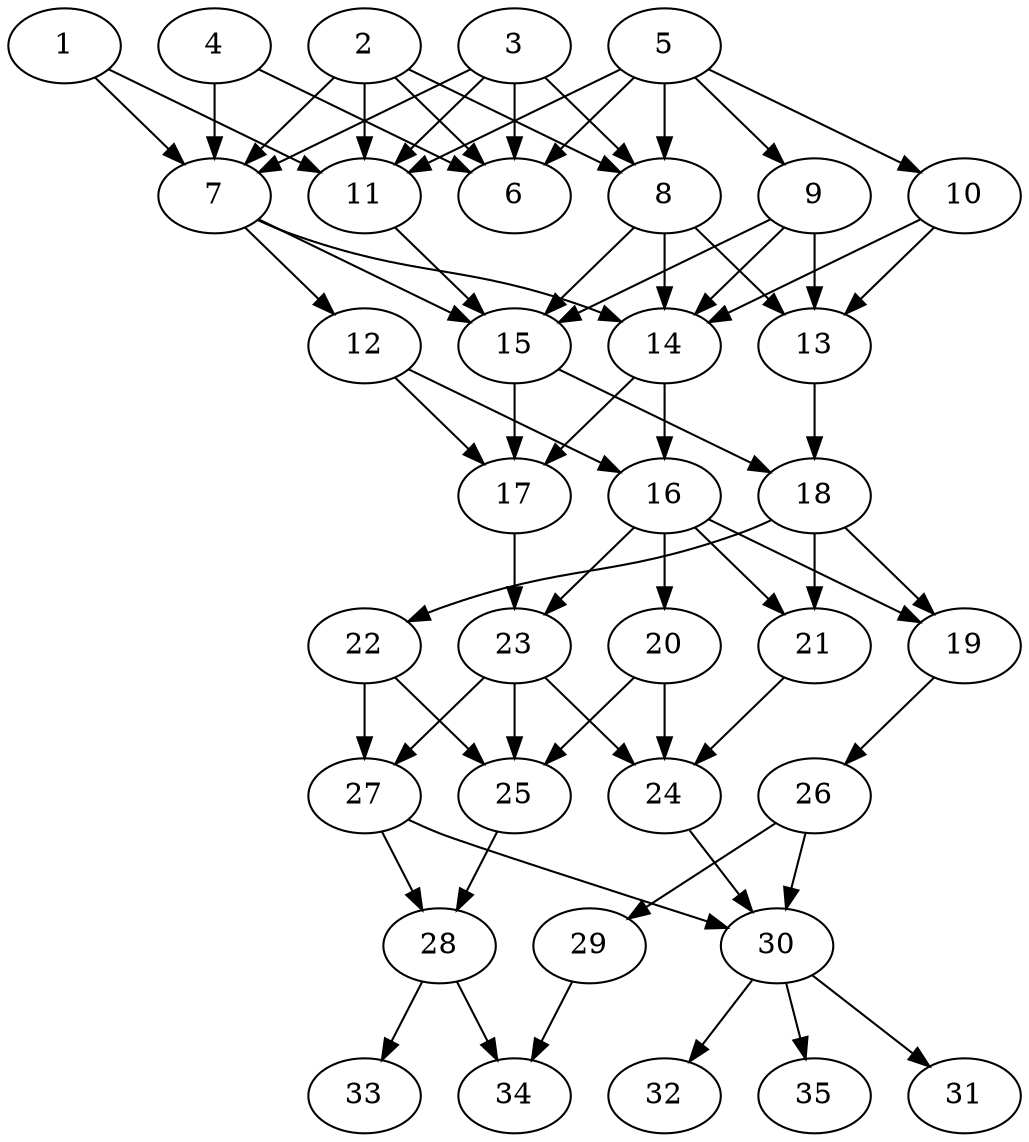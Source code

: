 // DAG automatically generated by daggen at Tue Aug  6 16:28:02 2019
// ./daggen --dot -n 35 --ccr 0.5 --fat 0.5 --regular 0.5 --density 0.7 --mindata 5242880 --maxdata 52428800 
digraph G {
  1 [size="92184576", alpha="0.17", expect_size="46092288"] 
  1 -> 7 [size ="46092288"]
  1 -> 11 [size ="46092288"]
  2 [size="83968000", alpha="0.16", expect_size="41984000"] 
  2 -> 6 [size ="41984000"]
  2 -> 7 [size ="41984000"]
  2 -> 8 [size ="41984000"]
  2 -> 11 [size ="41984000"]
  3 [size="83079168", alpha="0.07", expect_size="41539584"] 
  3 -> 6 [size ="41539584"]
  3 -> 7 [size ="41539584"]
  3 -> 8 [size ="41539584"]
  3 -> 11 [size ="41539584"]
  4 [size="31518720", alpha="0.01", expect_size="15759360"] 
  4 -> 6 [size ="15759360"]
  4 -> 7 [size ="15759360"]
  5 [size="19488768", alpha="0.02", expect_size="9744384"] 
  5 -> 6 [size ="9744384"]
  5 -> 8 [size ="9744384"]
  5 -> 9 [size ="9744384"]
  5 -> 10 [size ="9744384"]
  5 -> 11 [size ="9744384"]
  6 [size="65155072", alpha="0.19", expect_size="32577536"] 
  7 [size="72617984", alpha="0.19", expect_size="36308992"] 
  7 -> 12 [size ="36308992"]
  7 -> 14 [size ="36308992"]
  7 -> 15 [size ="36308992"]
  8 [size="60342272", alpha="0.13", expect_size="30171136"] 
  8 -> 13 [size ="30171136"]
  8 -> 14 [size ="30171136"]
  8 -> 15 [size ="30171136"]
  9 [size="32376832", alpha="0.18", expect_size="16188416"] 
  9 -> 13 [size ="16188416"]
  9 -> 14 [size ="16188416"]
  9 -> 15 [size ="16188416"]
  10 [size="91451392", alpha="0.02", expect_size="45725696"] 
  10 -> 13 [size ="45725696"]
  10 -> 14 [size ="45725696"]
  11 [size="63936512", alpha="0.02", expect_size="31968256"] 
  11 -> 15 [size ="31968256"]
  12 [size="48152576", alpha="0.04", expect_size="24076288"] 
  12 -> 16 [size ="24076288"]
  12 -> 17 [size ="24076288"]
  13 [size="31561728", alpha="0.17", expect_size="15780864"] 
  13 -> 18 [size ="15780864"]
  14 [size="63156224", alpha="0.16", expect_size="31578112"] 
  14 -> 16 [size ="31578112"]
  14 -> 17 [size ="31578112"]
  15 [size="67201024", alpha="0.08", expect_size="33600512"] 
  15 -> 17 [size ="33600512"]
  15 -> 18 [size ="33600512"]
  16 [size="77846528", alpha="0.05", expect_size="38923264"] 
  16 -> 19 [size ="38923264"]
  16 -> 20 [size ="38923264"]
  16 -> 21 [size ="38923264"]
  16 -> 23 [size ="38923264"]
  17 [size="73312256", alpha="0.02", expect_size="36656128"] 
  17 -> 23 [size ="36656128"]
  18 [size="70793216", alpha="0.00", expect_size="35396608"] 
  18 -> 19 [size ="35396608"]
  18 -> 21 [size ="35396608"]
  18 -> 22 [size ="35396608"]
  19 [size="39700480", alpha="0.06", expect_size="19850240"] 
  19 -> 26 [size ="19850240"]
  20 [size="31633408", alpha="0.19", expect_size="15816704"] 
  20 -> 24 [size ="15816704"]
  20 -> 25 [size ="15816704"]
  21 [size="40943616", alpha="0.08", expect_size="20471808"] 
  21 -> 24 [size ="20471808"]
  22 [size="52606976", alpha="0.14", expect_size="26303488"] 
  22 -> 25 [size ="26303488"]
  22 -> 27 [size ="26303488"]
  23 [size="70416384", alpha="0.14", expect_size="35208192"] 
  23 -> 24 [size ="35208192"]
  23 -> 25 [size ="35208192"]
  23 -> 27 [size ="35208192"]
  24 [size="54722560", alpha="0.19", expect_size="27361280"] 
  24 -> 30 [size ="27361280"]
  25 [size="34351104", alpha="0.06", expect_size="17175552"] 
  25 -> 28 [size ="17175552"]
  26 [size="74328064", alpha="0.05", expect_size="37164032"] 
  26 -> 29 [size ="37164032"]
  26 -> 30 [size ="37164032"]
  27 [size="96804864", alpha="0.16", expect_size="48402432"] 
  27 -> 28 [size ="48402432"]
  27 -> 30 [size ="48402432"]
  28 [size="104597504", alpha="0.19", expect_size="52298752"] 
  28 -> 33 [size ="52298752"]
  28 -> 34 [size ="52298752"]
  29 [size="11149312", alpha="0.06", expect_size="5574656"] 
  29 -> 34 [size ="5574656"]
  30 [size="41627648", alpha="0.10", expect_size="20813824"] 
  30 -> 31 [size ="20813824"]
  30 -> 32 [size ="20813824"]
  30 -> 35 [size ="20813824"]
  31 [size="35821568", alpha="0.05", expect_size="17910784"] 
  32 [size="75425792", alpha="0.08", expect_size="37712896"] 
  33 [size="45185024", alpha="0.16", expect_size="22592512"] 
  34 [size="17692672", alpha="0.15", expect_size="8846336"] 
  35 [size="13981696", alpha="0.06", expect_size="6990848"] 
}
